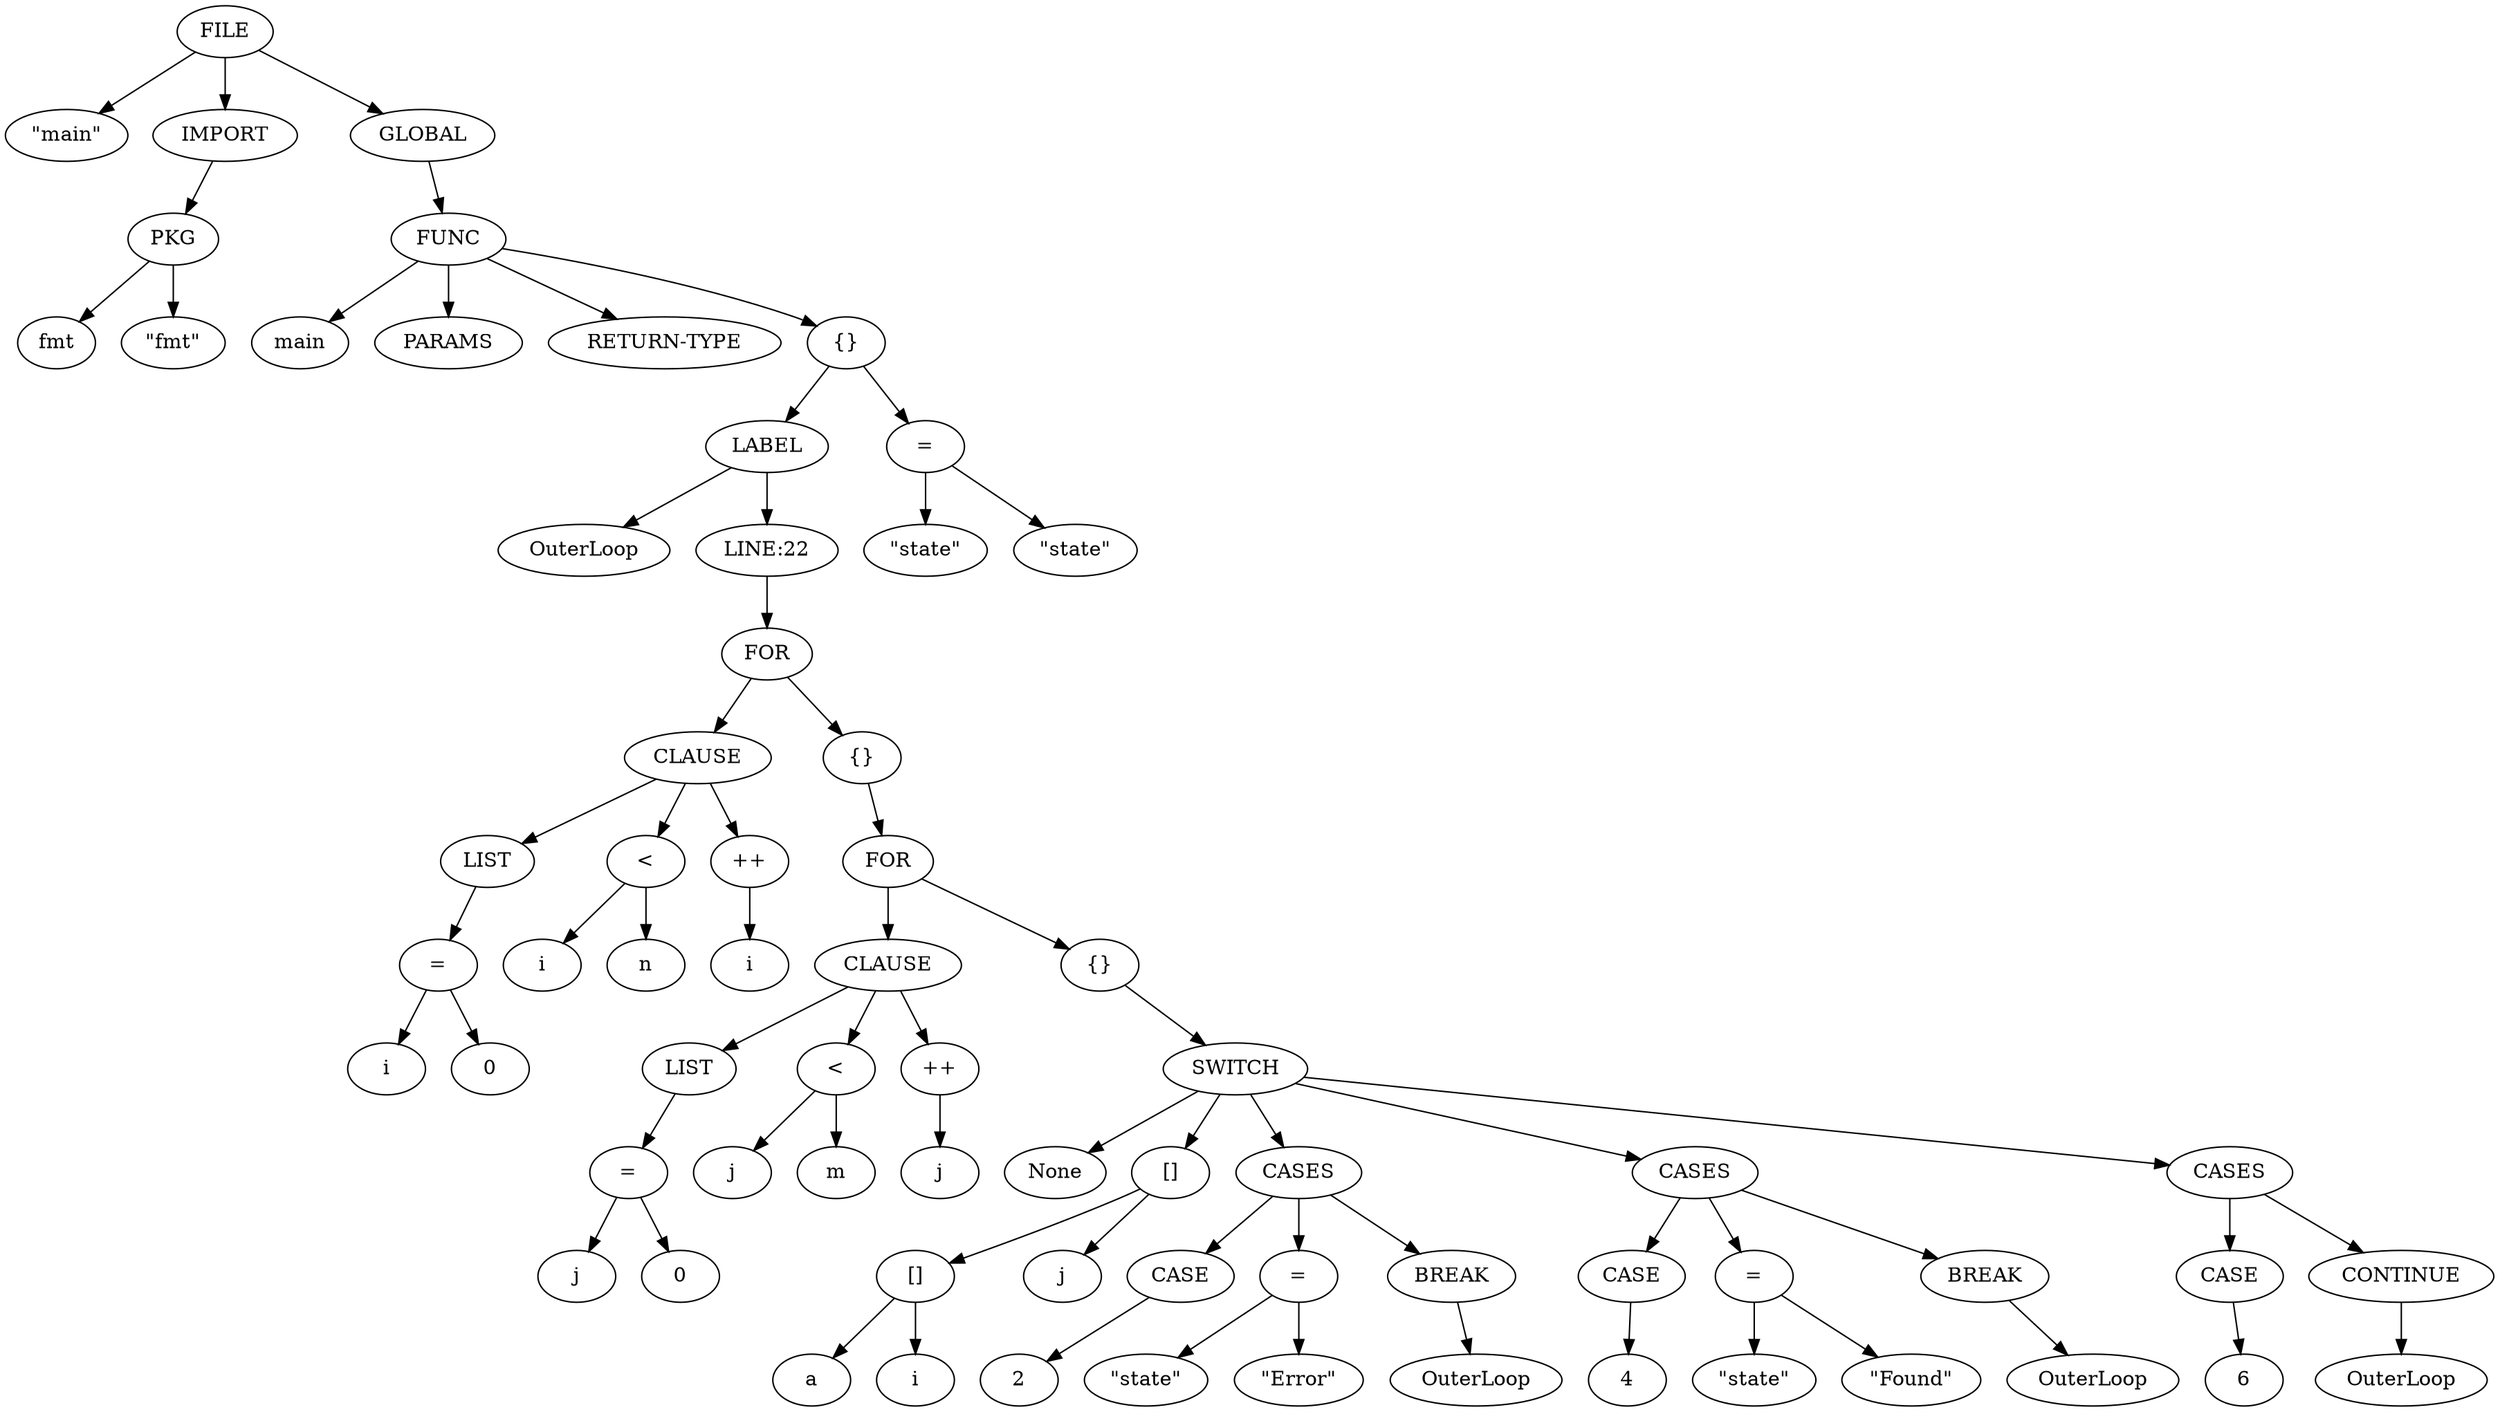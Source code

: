 digraph G {
	0 -> 1;
	0 -> 2;
	2 -> 3;
	3 -> 4;
	3 -> 5;
	0 -> 6;
	6 -> 7;
	7 -> 8;
	7 -> 9;
	7 -> 10;
	7 -> 11;
	11 -> 12;
	12 -> 13;
	12 -> 14;
	14 -> 15;
	15 -> 16;
	16 -> 17;
	17 -> 18;
	18 -> 19;
	18 -> 20;
	16 -> 21;
	21 -> 22;
	21 -> 23;
	16 -> 24;
	24 -> 25;
	15 -> 26;
	26 -> 27;
	27 -> 28;
	28 -> 29;
	29 -> 30;
	30 -> 31;
	30 -> 32;
	28 -> 33;
	33 -> 34;
	33 -> 35;
	28 -> 36;
	36 -> 37;
	27 -> 38;
	38 -> 39;
	39 -> 40;
	39 -> 41;
	41 -> 42;
	42 -> 43;
	42 -> 44;
	41 -> 45;
	39 -> 46;
	46 -> 47;
	47 -> 48;
	46 -> 49;
	49 -> 50;
	49 -> 51;
	46 -> 52;
	52 -> 53;
	39 -> 54;
	54 -> 55;
	55 -> 56;
	54 -> 57;
	57 -> 58;
	57 -> 59;
	54 -> 60;
	60 -> 61;
	39 -> 62;
	62 -> 63;
	63 -> 64;
	62 -> 65;
	65 -> 66;
	11 -> 67;
	67 -> 68;
	67 -> 69;
	0 [label=FILE];	1 [label="\"main\""];	2 [label="IMPORT"];	3 [label="PKG"];	4 [label="fmt"];	5 [label="\"fmt\""];	6 [label="GLOBAL"];	7 [label="FUNC"];	8 [label="main"];	9 [label="PARAMS"];	10 [label="RETURN-TYPE"];	11 [label="{}"];	12 [label="LABEL"];	13 [label="OuterLoop"];	14 [label="LINE:22"];	15 [label="FOR"];	16 [label="CLAUSE"];	17 [label="LIST"];	18 [label="="];	19 [label="i"];	20 [label="0"];	21 [label="<"];	22 [label="i"];	23 [label="n"];	24 [label="++"];	25 [label="i"];	26 [label="{}"];	27 [label="FOR"];	28 [label="CLAUSE"];	29 [label="LIST"];	30 [label="="];	31 [label="j"];	32 [label="0"];	33 [label="<"];	34 [label="j"];	35 [label="m"];	36 [label="++"];	37 [label="j"];	38 [label="{}"];	39 [label="SWITCH"];	40 [label="None"];	41 [label="[]"];	42 [label="[]"];	43 [label="a"];	44 [label="i"];	45 [label="j"];	46 [label="CASES"];	47 [label="CASE"];	48 [label="2"];	49 [label="="];	50 [label="\"state\""];	51 [label="\"Error\""];	52 [label="BREAK"];	53 [label="OuterLoop"];	54 [label="CASES"];	55 [label="CASE"];	56 [label="4"];	57 [label="="];	58 [label="\"state\""];	59 [label="\"Found\""];	60 [label="BREAK"];	61 [label="OuterLoop"];	62 [label="CASES"];	63 [label="CASE"];	64 [label="6"];	65 [label="CONTINUE"];	66 [label="OuterLoop"];	67 [label="="];	68 [label="\"state\""];	69 [label="\"state\""];
}